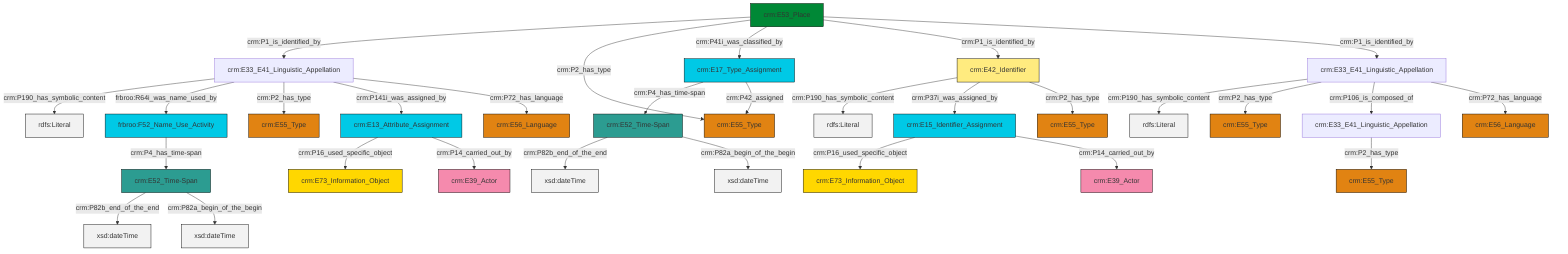 graph TD
classDef Literal fill:#f2f2f2,stroke:#000000;
classDef CRM_Entity fill:#FFFFFF,stroke:#000000;
classDef Temporal_Entity fill:#00C9E6, stroke:#000000;
classDef Type fill:#E18312, stroke:#000000;
classDef Time-Span fill:#2C9C91, stroke:#000000;
classDef Appellation fill:#FFEB7F, stroke:#000000;
classDef Place fill:#008836, stroke:#000000;
classDef Persistent_Item fill:#B266B2, stroke:#000000;
classDef Conceptual_Object fill:#FFD700, stroke:#000000;
classDef Physical_Thing fill:#D2B48C, stroke:#000000;
classDef Actor fill:#f58aad, stroke:#000000;
classDef PC_Classes fill:#4ce600, stroke:#000000;
classDef Multi fill:#cccccc,stroke:#000000;

4["crm:E13_Attribute_Assignment"]:::Temporal_Entity -->|crm:P16_used_specific_object| 5["crm:E73_Information_Object"]:::Conceptual_Object
7["crm:E52_Time-Span"]:::Time-Span -->|crm:P82b_end_of_the_end| 8[xsd:dateTime]:::Literal
2["crm:E33_E41_Linguistic_Appellation"]:::Default -->|crm:P190_has_symbolic_content| 9[rdfs:Literal]:::Literal
10["crm:E17_Type_Assignment"]:::Temporal_Entity -->|crm:P4_has_time-span| 11["crm:E52_Time-Span"]:::Time-Span
4["crm:E13_Attribute_Assignment"]:::Temporal_Entity -->|crm:P14_carried_out_by| 12["crm:E39_Actor"]:::Actor
0["crm:E42_Identifier"]:::Appellation -->|crm:P190_has_symbolic_content| 16[rdfs:Literal]:::Literal
22["frbroo:F52_Name_Use_Activity"]:::Temporal_Entity -->|crm:P4_has_time-span| 7["crm:E52_Time-Span"]:::Time-Span
10["crm:E17_Type_Assignment"]:::Temporal_Entity -->|crm:P42_assigned| 23["crm:E55_Type"]:::Type
26["crm:E53_Place"]:::Place -->|crm:P1_is_identified_by| 27["crm:E33_E41_Linguistic_Appellation"]:::Default
26["crm:E53_Place"]:::Place -->|crm:P2_has_type| 23["crm:E55_Type"]:::Type
26["crm:E53_Place"]:::Place -->|crm:P41i_was_classified_by| 10["crm:E17_Type_Assignment"]:::Temporal_Entity
2["crm:E33_E41_Linguistic_Appellation"]:::Default -->|crm:P2_has_type| 33["crm:E55_Type"]:::Type
27["crm:E33_E41_Linguistic_Appellation"]:::Default -->|crm:P190_has_symbolic_content| 37[rdfs:Literal]:::Literal
0["crm:E42_Identifier"]:::Appellation -->|crm:P37i_was_assigned_by| 28["crm:E15_Identifier_Assignment"]:::Temporal_Entity
2["crm:E33_E41_Linguistic_Appellation"]:::Default -->|crm:P106_is_composed_of| 20["crm:E33_E41_Linguistic_Appellation"]:::Default
28["crm:E15_Identifier_Assignment"]:::Temporal_Entity -->|crm:P16_used_specific_object| 14["crm:E73_Information_Object"]:::Conceptual_Object
0["crm:E42_Identifier"]:::Appellation -->|crm:P2_has_type| 41["crm:E55_Type"]:::Type
2["crm:E33_E41_Linguistic_Appellation"]:::Default -->|crm:P72_has_language| 42["crm:E56_Language"]:::Type
7["crm:E52_Time-Span"]:::Time-Span -->|crm:P82a_begin_of_the_begin| 43[xsd:dateTime]:::Literal
27["crm:E33_E41_Linguistic_Appellation"]:::Default -->|frbroo:R64i_was_name_used_by| 22["frbroo:F52_Name_Use_Activity"]:::Temporal_Entity
27["crm:E33_E41_Linguistic_Appellation"]:::Default -->|crm:P2_has_type| 45["crm:E55_Type"]:::Type
28["crm:E15_Identifier_Assignment"]:::Temporal_Entity -->|crm:P14_carried_out_by| 30["crm:E39_Actor"]:::Actor
27["crm:E33_E41_Linguistic_Appellation"]:::Default -->|crm:P141i_was_assigned_by| 4["crm:E13_Attribute_Assignment"]:::Temporal_Entity
27["crm:E33_E41_Linguistic_Appellation"]:::Default -->|crm:P72_has_language| 17["crm:E56_Language"]:::Type
20["crm:E33_E41_Linguistic_Appellation"]:::Default -->|crm:P2_has_type| 24["crm:E55_Type"]:::Type
26["crm:E53_Place"]:::Place -->|crm:P1_is_identified_by| 0["crm:E42_Identifier"]:::Appellation
11["crm:E52_Time-Span"]:::Time-Span -->|crm:P82b_end_of_the_end| 49[xsd:dateTime]:::Literal
26["crm:E53_Place"]:::Place -->|crm:P1_is_identified_by| 2["crm:E33_E41_Linguistic_Appellation"]:::Default
11["crm:E52_Time-Span"]:::Time-Span -->|crm:P82a_begin_of_the_begin| 52[xsd:dateTime]:::Literal